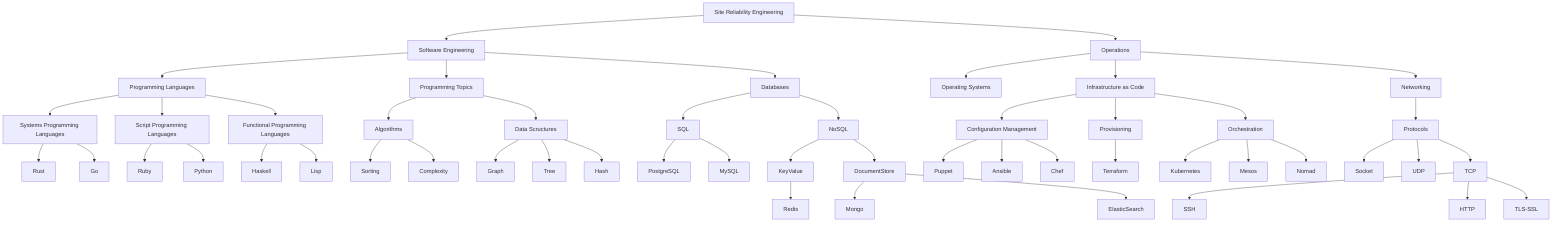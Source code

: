 graph TD
  SRE[Site Reliability Engineering]

  SRE --> SW[Software Engineering]
  SW --> PL[Programming Languages]
    PL --> SysPL[Systems Programming Languages]
      SysPL --> Rust
      SysPL --> Go
    PL --> ScrPL[Script Programming Languages]
      ScrPL --> Ruby
      ScrPL --> Python
    PL --> FunPL[Functional Programming Languages]
      FunPL --> Haskell
      FunPL --> Lisp

  SW --> PT[Programming Topics]
    PT --> ALG[Algorithms]
      ALG --> SRT[Sorting]
      ALG --> CPX[Complexity]
    PT --> DS[Data Scructures]
      DS --> Graph[Graph]
      DS --> T3[Tree]
      DS --> HS[Hash]

  SW --> DB[Databases]
    DB --> SQL[SQL]
      SQL --> PgSQL[PostgreSQL]
      SQL --> MySQL[MySQL]
    DB --> NoSQL[NoSQL]
      NoSQL --> KV[KeyValue]
        KV --> Rd[Redis]
      NoSQL --> DoS[DocumentStore]
        DoS --> Mng[Mongo]
        DoS --> ES[ElasticSearch]

  SRE --> OPS[Operations]
      OPS --> OS[Operating Systems]
      OPS --> IaC[Infrastructure as Code]
        IaC --> CfgMgt[Configuration Management]
          CfgMgt --> Ppt[Puppet]
          CfgMgt --> Ans[Ansible]
          CfgMgt --> Che[Chef]
        IaC --> Prov[Provisioning]
          Prov --> TF[Terraform]
        IaC --> Orc[Orchestration]
          Orc --> Kubernetes
          Orc --> Mesos
          Orc --> Nomad
      OPS --> NET[Networking]
        NET --> NETP[Protocols]
          NETP --> Socket
          NETP --> UDP
          NETP --> TCP
            TCP --> SSH
            TCP --> HTTP
            TCP --> SSL[TLS-SSL]